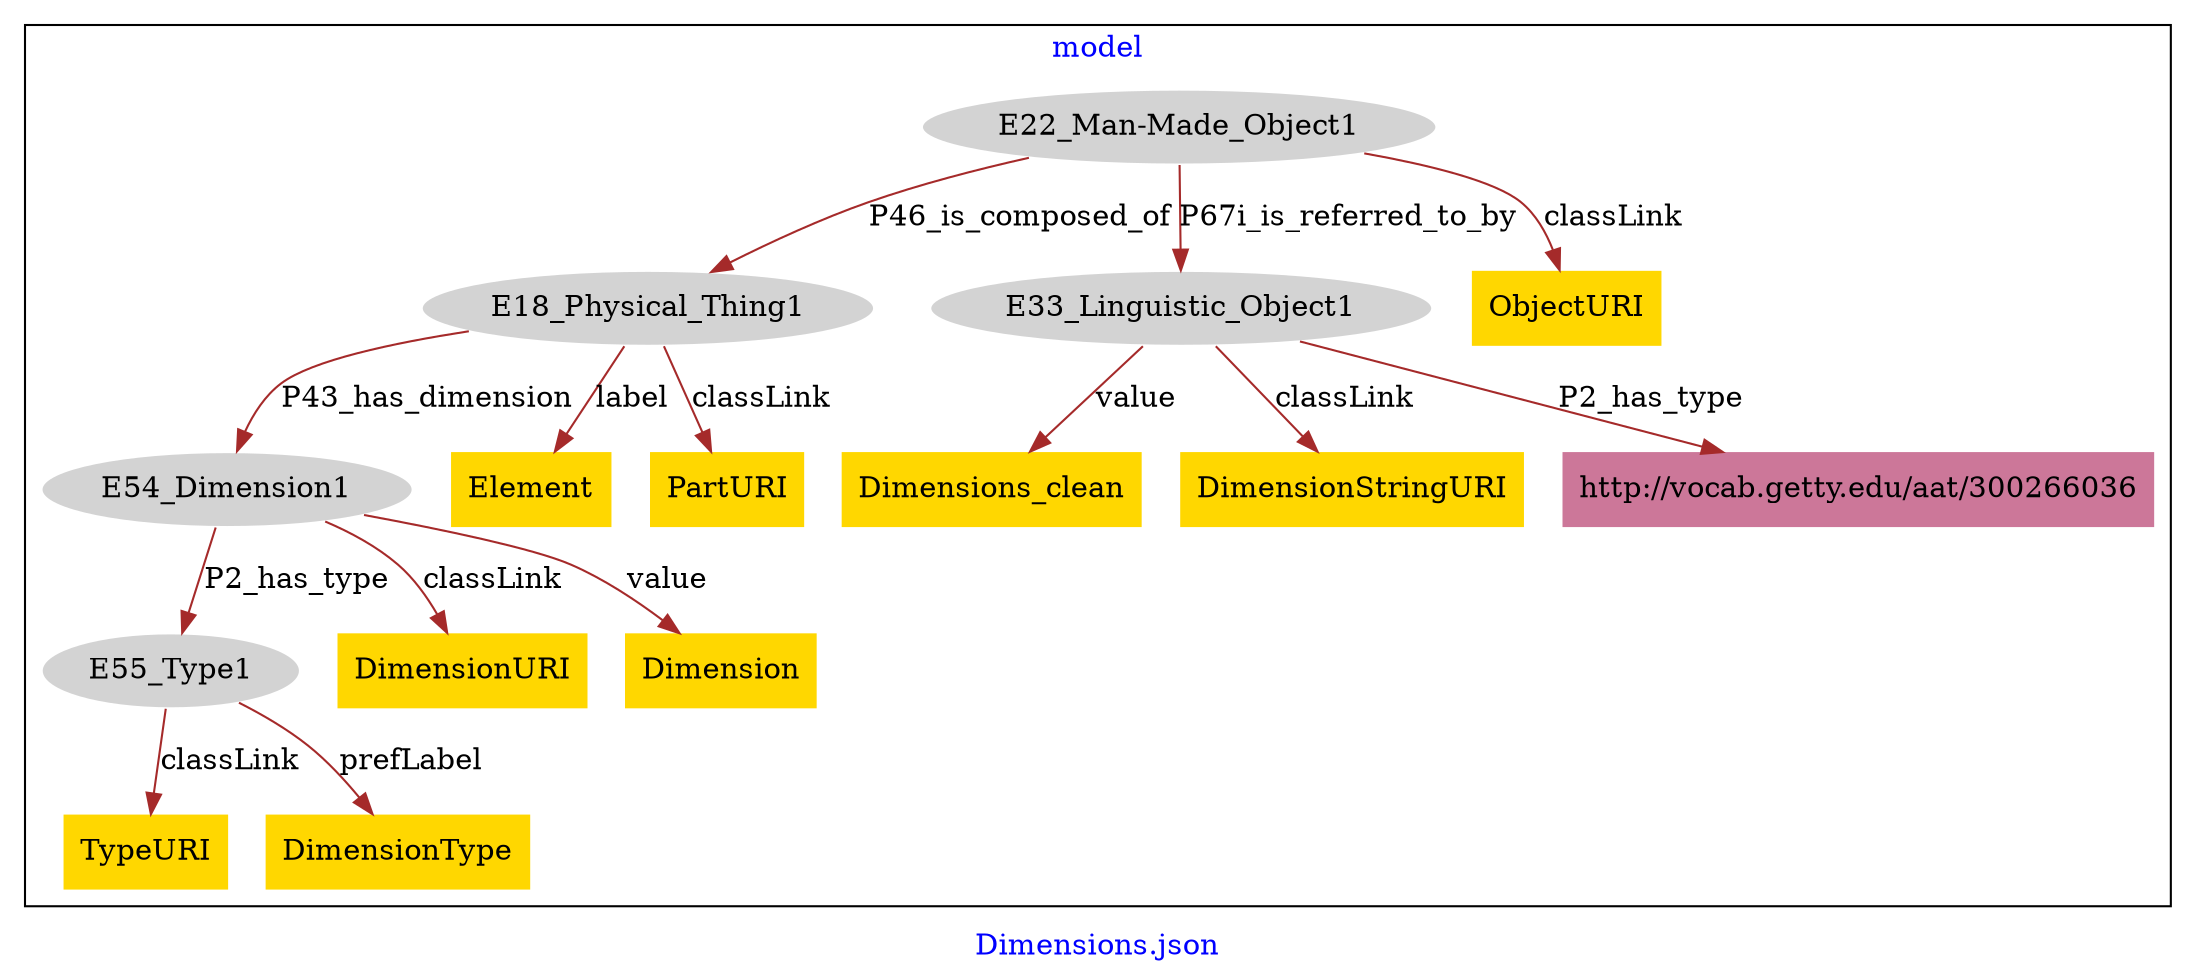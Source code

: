 digraph n0 {
fontcolor="blue"
remincross="true"
label="Dimensions.json"
subgraph cluster {
label="model"
n2[style="filled",color="white",fillcolor="lightgray",label="E18_Physical_Thing1"];
n3[style="filled",color="white",fillcolor="lightgray",label="E54_Dimension1"];
n4[style="filled",color="white",fillcolor="lightgray",label="E22_Man-Made_Object1"];
n5[style="filled",color="white",fillcolor="lightgray",label="E33_Linguistic_Object1"];
n6[style="filled",color="white",fillcolor="lightgray",label="E55_Type1"];
n7[shape="plaintext",style="filled",fillcolor="gold",label="Dimensions_clean"];
n8[shape="plaintext",style="filled",fillcolor="gold",label="DimensionURI"];
n9[shape="plaintext",style="filled",fillcolor="gold",label="Element"];
n10[shape="plaintext",style="filled",fillcolor="gold",label="ObjectURI"];
n11[shape="plaintext",style="filled",fillcolor="gold",label="TypeURI"];
n12[shape="plaintext",style="filled",fillcolor="gold",label="DimensionStringURI"];
n13[shape="plaintext",style="filled",fillcolor="gold",label="Dimension"];
n14[shape="plaintext",style="filled",fillcolor="gold",label="DimensionType"];
n15[shape="plaintext",style="filled",fillcolor="gold",label="PartURI"];
n16[shape="plaintext",style="filled",fillcolor="#CC7799",label="http://vocab.getty.edu/aat/300266036"];
}
n2 -> n3[color="brown",fontcolor="black",label="P43_has_dimension"]
n4 -> n2[color="brown",fontcolor="black",label="P46_is_composed_of"]
n4 -> n5[color="brown",fontcolor="black",label="P67i_is_referred_to_by"]
n3 -> n6[color="brown",fontcolor="black",label="P2_has_type"]
n5 -> n7[color="brown",fontcolor="black",label="value"]
n3 -> n8[color="brown",fontcolor="black",label="classLink"]
n2 -> n9[color="brown",fontcolor="black",label="label"]
n4 -> n10[color="brown",fontcolor="black",label="classLink"]
n6 -> n11[color="brown",fontcolor="black",label="classLink"]
n5 -> n12[color="brown",fontcolor="black",label="classLink"]
n3 -> n13[color="brown",fontcolor="black",label="value"]
n6 -> n14[color="brown",fontcolor="black",label="prefLabel"]
n2 -> n15[color="brown",fontcolor="black",label="classLink"]
n5 -> n16[color="brown",fontcolor="black",label="P2_has_type"]
}
